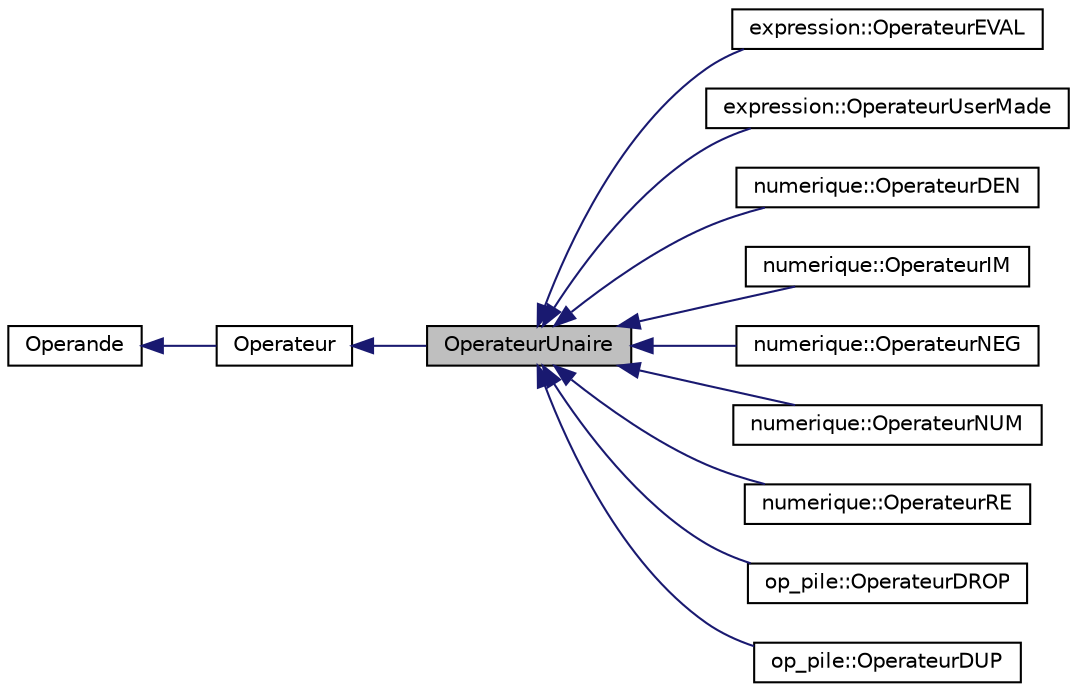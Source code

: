 digraph "OperateurUnaire"
{
  edge [fontname="Helvetica",fontsize="10",labelfontname="Helvetica",labelfontsize="10"];
  node [fontname="Helvetica",fontsize="10",shape=record];
  rankdir="LR";
  Node1 [label="OperateurUnaire",height=0.2,width=0.4,color="black", fillcolor="grey75", style="filled", fontcolor="black"];
  Node2 -> Node1 [dir="back",color="midnightblue",fontsize="10",style="solid",fontname="Helvetica"];
  Node2 [label="Operateur",height=0.2,width=0.4,color="black", fillcolor="white", style="filled",URL="$class_operateur.html",tooltip="classe la plus abstraite des opérateurs "];
  Node3 -> Node2 [dir="back",color="midnightblue",fontsize="10",style="solid",fontname="Helvetica"];
  Node3 [label="Operande",height=0.2,width=0.4,color="black", fillcolor="white", style="filled",URL="$class_operande.html"];
  Node1 -> Node4 [dir="back",color="midnightblue",fontsize="10",style="solid",fontname="Helvetica"];
  Node4 [label="expression::OperateurEVAL",height=0.2,width=0.4,color="black", fillcolor="white", style="filled",URL="$classexpression_1_1_operateur_e_v_a_l.html"];
  Node1 -> Node5 [dir="back",color="midnightblue",fontsize="10",style="solid",fontname="Helvetica"];
  Node5 [label="expression::OperateurUserMade",height=0.2,width=0.4,color="black", fillcolor="white", style="filled",URL="$classexpression_1_1_operateur_user_made.html"];
  Node1 -> Node6 [dir="back",color="midnightblue",fontsize="10",style="solid",fontname="Helvetica"];
  Node6 [label="numerique::OperateurDEN",height=0.2,width=0.4,color="black", fillcolor="white", style="filled",URL="$classnumerique_1_1_operateur_d_e_n.html"];
  Node1 -> Node7 [dir="back",color="midnightblue",fontsize="10",style="solid",fontname="Helvetica"];
  Node7 [label="numerique::OperateurIM",height=0.2,width=0.4,color="black", fillcolor="white", style="filled",URL="$classnumerique_1_1_operateur_i_m.html"];
  Node1 -> Node8 [dir="back",color="midnightblue",fontsize="10",style="solid",fontname="Helvetica"];
  Node8 [label="numerique::OperateurNEG",height=0.2,width=0.4,color="black", fillcolor="white", style="filled",URL="$classnumerique_1_1_operateur_n_e_g.html"];
  Node1 -> Node9 [dir="back",color="midnightblue",fontsize="10",style="solid",fontname="Helvetica"];
  Node9 [label="numerique::OperateurNUM",height=0.2,width=0.4,color="black", fillcolor="white", style="filled",URL="$classnumerique_1_1_operateur_n_u_m.html"];
  Node1 -> Node10 [dir="back",color="midnightblue",fontsize="10",style="solid",fontname="Helvetica"];
  Node10 [label="numerique::OperateurRE",height=0.2,width=0.4,color="black", fillcolor="white", style="filled",URL="$classnumerique_1_1_operateur_r_e.html"];
  Node1 -> Node11 [dir="back",color="midnightblue",fontsize="10",style="solid",fontname="Helvetica"];
  Node11 [label="op_pile::OperateurDROP",height=0.2,width=0.4,color="black", fillcolor="white", style="filled",URL="$classop__pile_1_1_operateur_d_r_o_p.html"];
  Node1 -> Node12 [dir="back",color="midnightblue",fontsize="10",style="solid",fontname="Helvetica"];
  Node12 [label="op_pile::OperateurDUP",height=0.2,width=0.4,color="black", fillcolor="white", style="filled",URL="$classop__pile_1_1_operateur_d_u_p.html"];
}
